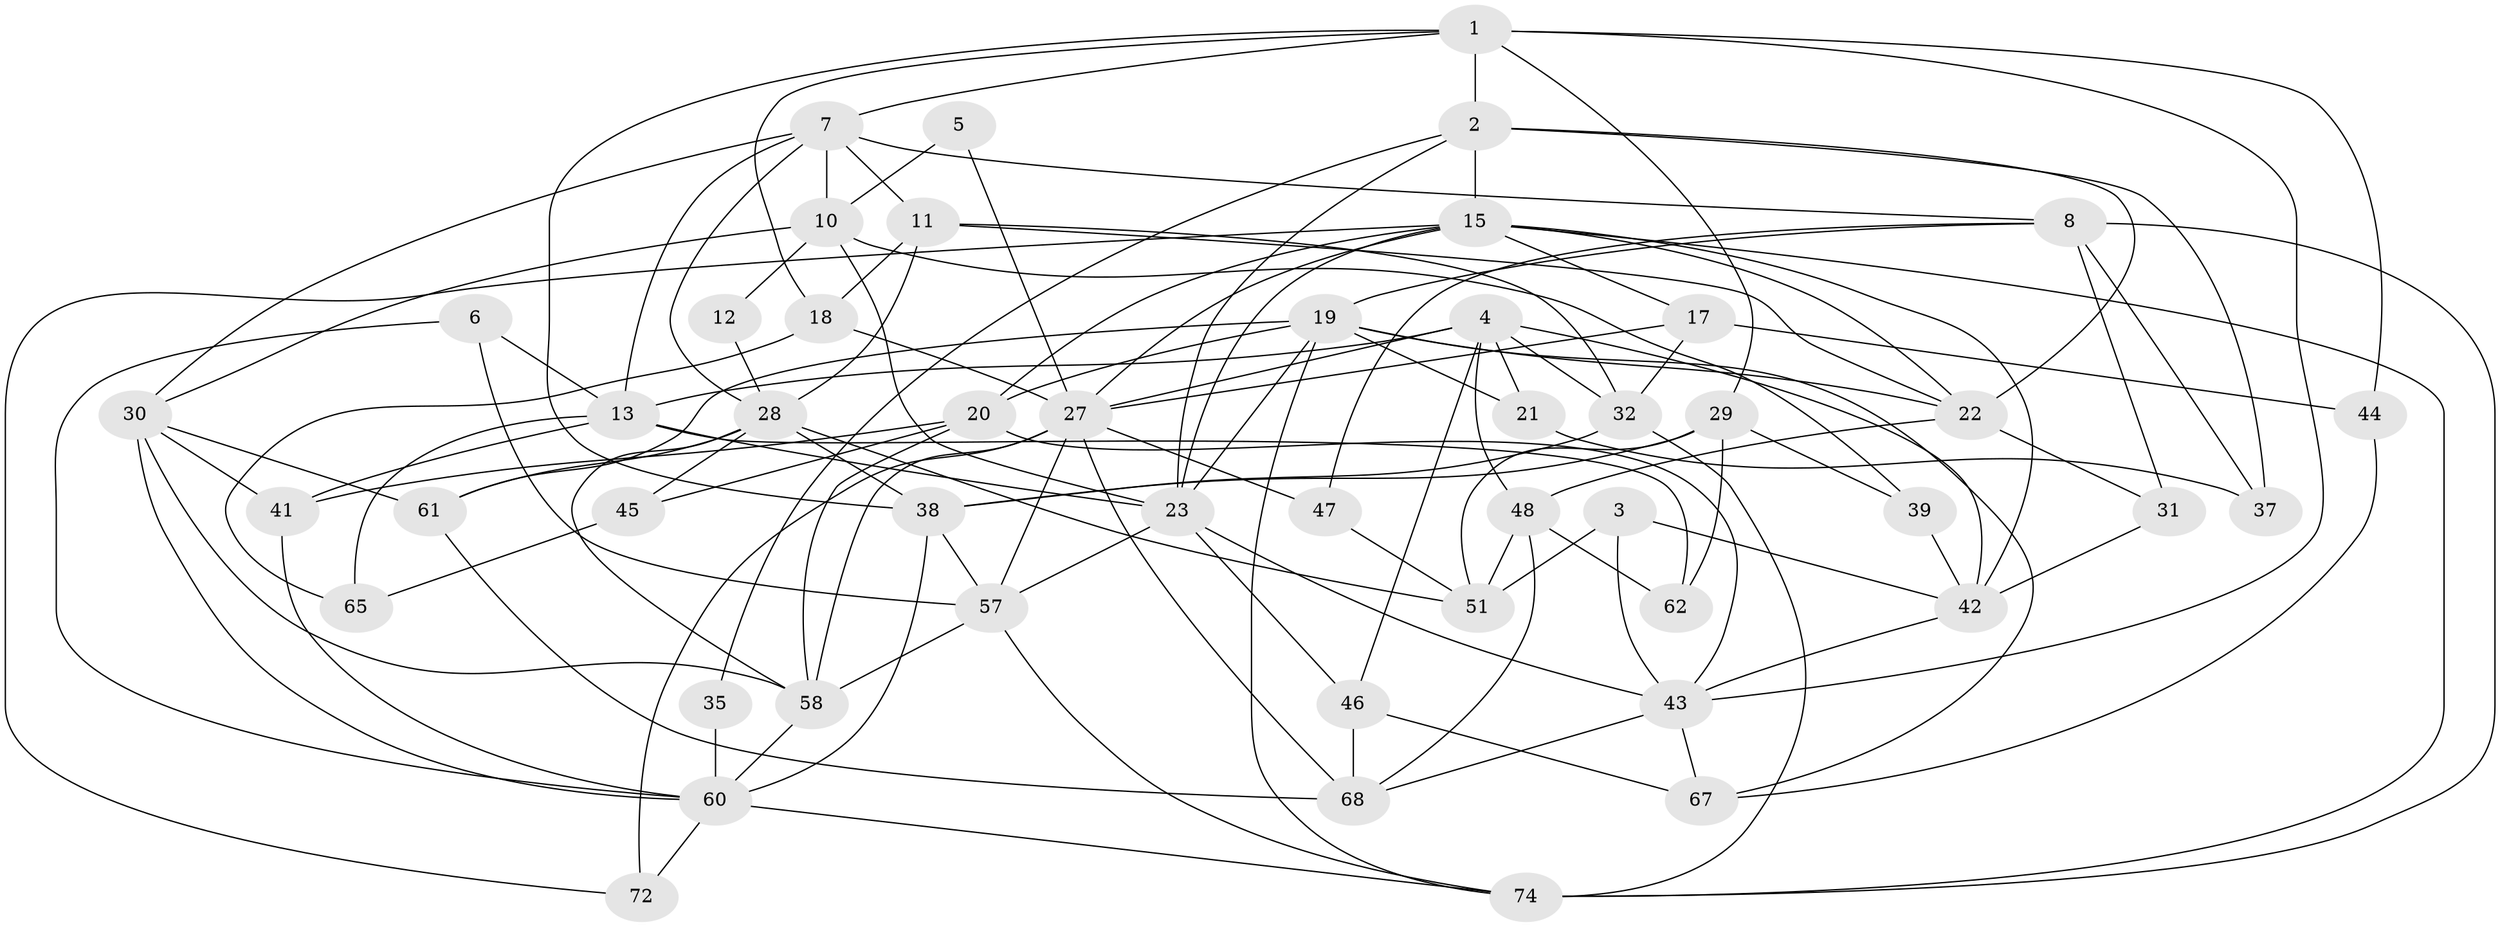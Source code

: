 // original degree distribution, {6: 0.21052631578947367, 3: 0.3026315789473684, 4: 0.25, 2: 0.11842105263157894, 5: 0.11842105263157894}
// Generated by graph-tools (version 1.1) at 2025/11/02/27/25 16:11:20]
// undirected, 49 vertices, 124 edges
graph export_dot {
graph [start="1"]
  node [color=gray90,style=filled];
  1 [super="+70"];
  2 [super="+25"];
  3;
  4 [super="+9"];
  5;
  6;
  7 [super="+14"];
  8 [super="+16"];
  10 [super="+53"];
  11 [super="+56"];
  12;
  13 [super="+54"];
  15 [super="+75"];
  17 [super="+24"];
  18 [super="+36"];
  19 [super="+33"];
  20 [super="+55"];
  21;
  22 [super="+26"];
  23 [super="+73"];
  27 [super="+76"];
  28 [super="+34"];
  29 [super="+52"];
  30 [super="+40"];
  31;
  32 [super="+71"];
  35;
  37;
  38 [super="+50"];
  39;
  41;
  42 [super="+66"];
  43 [super="+49"];
  44;
  45;
  46;
  47;
  48 [super="+69"];
  51 [super="+63"];
  57 [super="+59"];
  58;
  60 [super="+64"];
  61;
  62;
  65;
  67;
  68;
  72;
  74;
  1 -- 38;
  1 -- 29;
  1 -- 44;
  1 -- 18;
  1 -- 2;
  1 -- 43;
  1 -- 7;
  2 -- 22;
  2 -- 23;
  2 -- 35;
  2 -- 37;
  2 -- 15;
  3 -- 42;
  3 -- 51;
  3 -- 43;
  4 -- 32;
  4 -- 42 [weight=2];
  4 -- 21;
  4 -- 13;
  4 -- 46;
  4 -- 27;
  4 -- 48;
  5 -- 27;
  5 -- 10;
  6 -- 60;
  6 -- 13;
  6 -- 57;
  7 -- 8;
  7 -- 11;
  7 -- 28;
  7 -- 13;
  7 -- 30;
  7 -- 10;
  8 -- 47;
  8 -- 37;
  8 -- 74;
  8 -- 31;
  8 -- 19;
  10 -- 30;
  10 -- 23;
  10 -- 39;
  10 -- 12;
  11 -- 18;
  11 -- 22;
  11 -- 32;
  11 -- 28;
  12 -- 28;
  13 -- 65;
  13 -- 23;
  13 -- 41;
  13 -- 62;
  15 -- 23;
  15 -- 17;
  15 -- 22;
  15 -- 72;
  15 -- 74;
  15 -- 27;
  15 -- 42;
  15 -- 20;
  17 -- 32;
  17 -- 27;
  17 -- 44;
  18 -- 27;
  18 -- 65;
  19 -- 20;
  19 -- 67;
  19 -- 22;
  19 -- 21;
  19 -- 23;
  19 -- 74;
  19 -- 61;
  20 -- 41;
  20 -- 58;
  20 -- 45;
  20 -- 43;
  21 -- 37;
  22 -- 31;
  22 -- 48;
  23 -- 46;
  23 -- 57;
  23 -- 43;
  27 -- 57;
  27 -- 47;
  27 -- 58;
  27 -- 68;
  27 -- 72;
  28 -- 45;
  28 -- 51;
  28 -- 58;
  28 -- 61;
  28 -- 38;
  29 -- 38;
  29 -- 62;
  29 -- 39;
  29 -- 51;
  30 -- 60;
  30 -- 41;
  30 -- 58;
  30 -- 61;
  31 -- 42;
  32 -- 74;
  32 -- 38;
  35 -- 60;
  38 -- 60;
  38 -- 57;
  39 -- 42;
  41 -- 60;
  42 -- 43;
  43 -- 67;
  43 -- 68;
  44 -- 67;
  45 -- 65;
  46 -- 68;
  46 -- 67;
  47 -- 51;
  48 -- 68;
  48 -- 51;
  48 -- 62;
  57 -- 58;
  57 -- 74;
  58 -- 60;
  60 -- 74;
  60 -- 72;
  61 -- 68;
}
